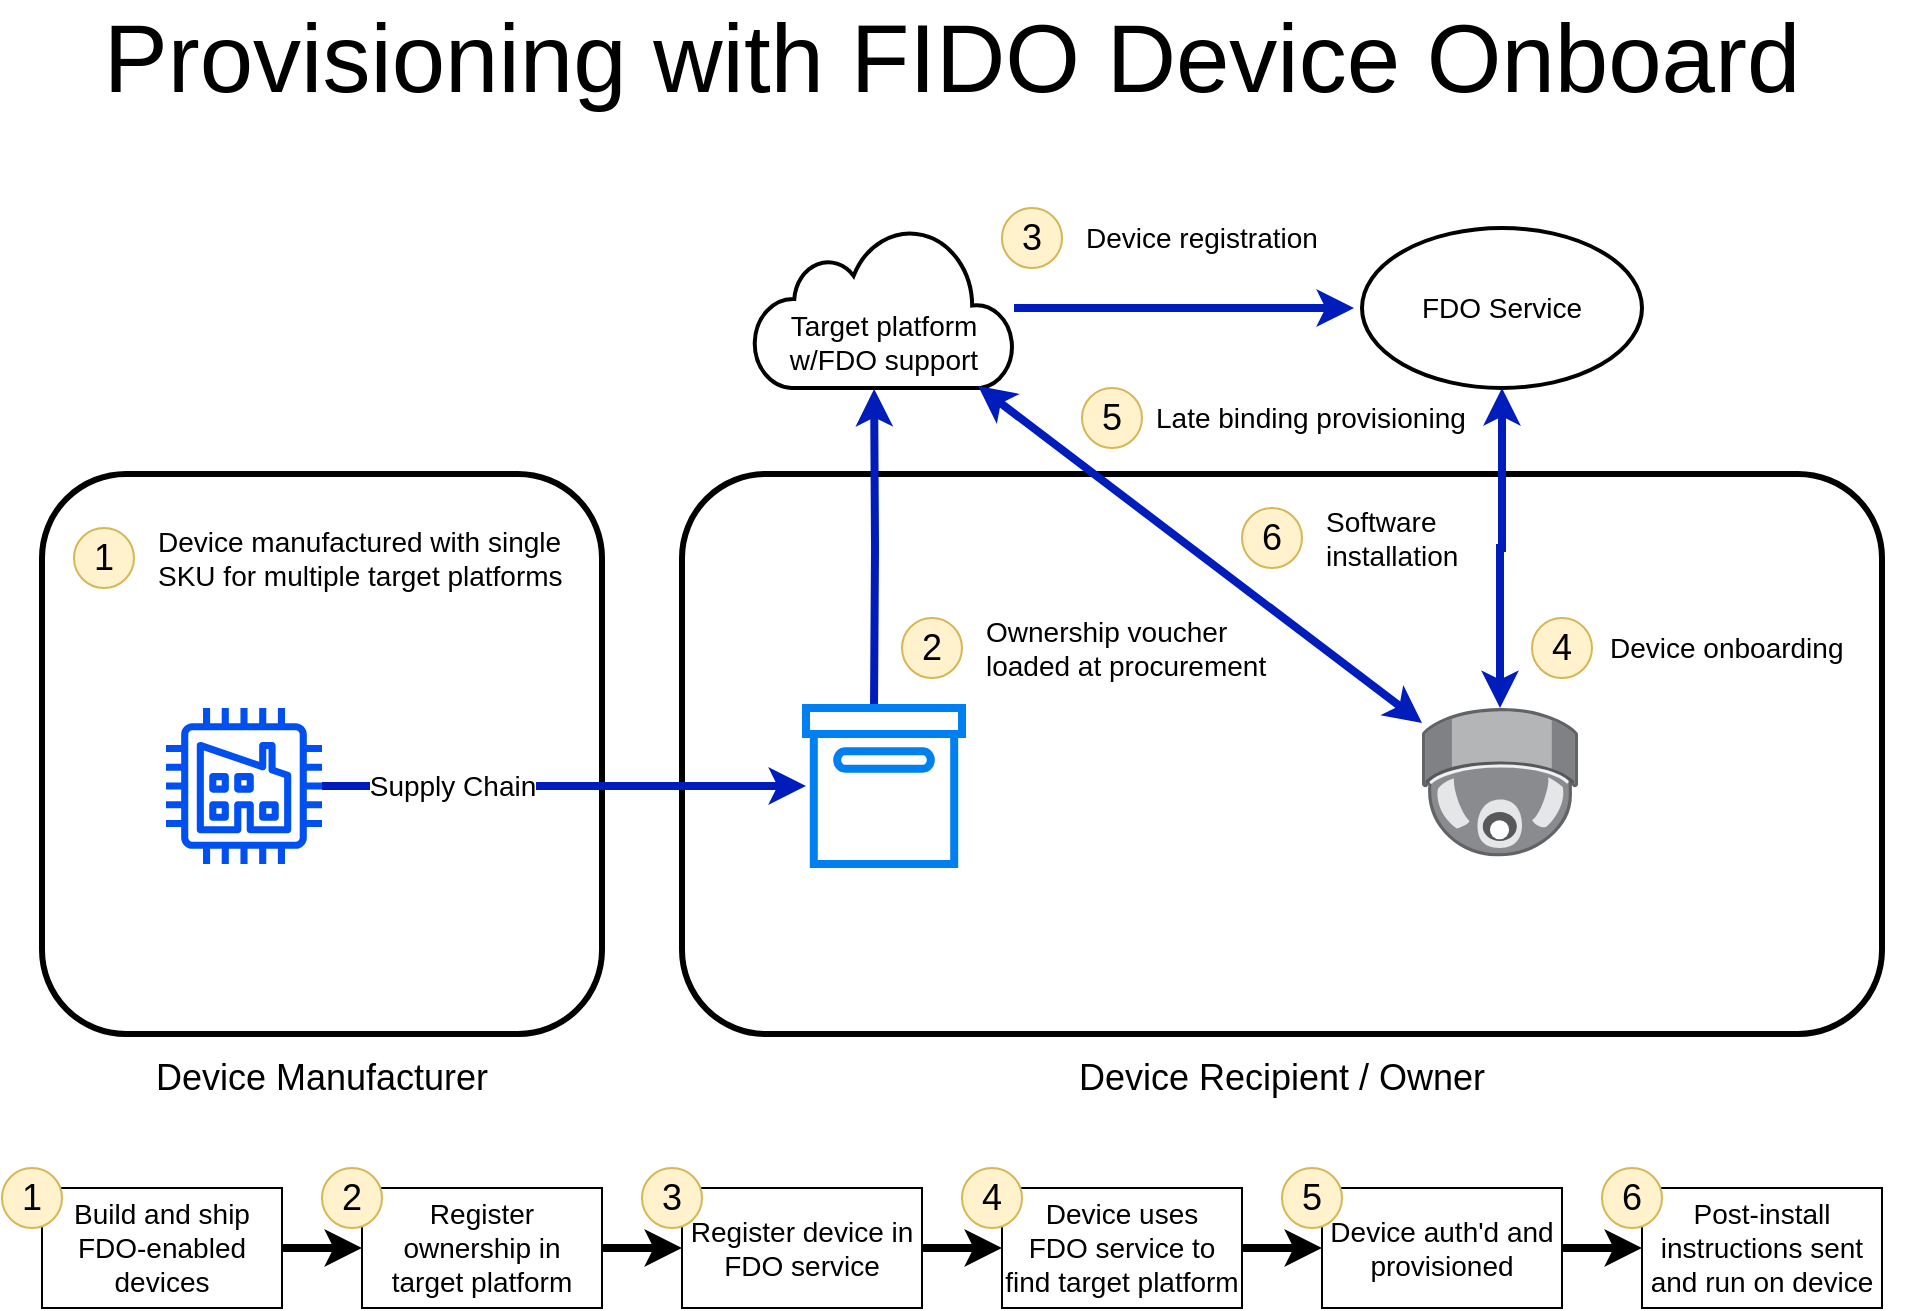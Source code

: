 <mxfile version="22.0.3" type="device">
  <diagram name="Page-1" id="avN8juVX5ronYETcS8Cm">
    <mxGraphModel dx="1024" dy="793" grid="1" gridSize="10" guides="1" tooltips="1" connect="1" arrows="1" fold="1" page="1" pageScale="1" pageWidth="1600" pageHeight="900" math="0" shadow="0">
      <root>
        <mxCell id="0" />
        <mxCell id="1" parent="0" />
        <mxCell id="r9bCCB6k2ZE7LvcqOjBu-1" value="&lt;font style=&quot;font-size: 48px;&quot;&gt;Provisioning with FIDO Device Onboard&lt;/font&gt;" style="text;strokeColor=none;align=center;fillColor=none;html=1;verticalAlign=middle;whiteSpace=wrap;rounded=0;" vertex="1" parent="1">
          <mxGeometry x="30" y="20" width="930" height="30" as="geometry" />
        </mxCell>
        <mxCell id="r9bCCB6k2ZE7LvcqOjBu-14" style="edgeStyle=orthogonalEdgeStyle;rounded=0;orthogonalLoop=1;jettySize=auto;html=1;entryX=0;entryY=0.5;entryDx=0;entryDy=0;strokeWidth=4;" edge="1" parent="1" source="r9bCCB6k2ZE7LvcqOjBu-2" target="r9bCCB6k2ZE7LvcqOjBu-4">
          <mxGeometry relative="1" as="geometry" />
        </mxCell>
        <mxCell id="r9bCCB6k2ZE7LvcqOjBu-2" value="&lt;font style=&quot;font-size: 14px;&quot;&gt;Build and ship FDO-enabled devices&lt;/font&gt;" style="rounded=0;whiteSpace=wrap;html=1;" vertex="1" parent="1">
          <mxGeometry x="40" y="600" width="120" height="60" as="geometry" />
        </mxCell>
        <mxCell id="r9bCCB6k2ZE7LvcqOjBu-3" value="&lt;font style=&quot;font-size: 18px;&quot;&gt;1&lt;/font&gt;" style="ellipse;whiteSpace=wrap;html=1;aspect=fixed;fillColor=#fff2cc;strokeColor=#d6b656;" vertex="1" parent="1">
          <mxGeometry x="20" y="590" width="30" height="30" as="geometry" />
        </mxCell>
        <mxCell id="r9bCCB6k2ZE7LvcqOjBu-15" style="edgeStyle=orthogonalEdgeStyle;rounded=0;orthogonalLoop=1;jettySize=auto;html=1;entryX=0;entryY=0.5;entryDx=0;entryDy=0;strokeWidth=4;" edge="1" parent="1" source="r9bCCB6k2ZE7LvcqOjBu-4" target="r9bCCB6k2ZE7LvcqOjBu-6">
          <mxGeometry relative="1" as="geometry" />
        </mxCell>
        <mxCell id="r9bCCB6k2ZE7LvcqOjBu-4" value="&lt;font style=&quot;font-size: 14px;&quot;&gt;Register ownership in target platform&lt;/font&gt;" style="rounded=0;whiteSpace=wrap;html=1;" vertex="1" parent="1">
          <mxGeometry x="200" y="600" width="120" height="60" as="geometry" />
        </mxCell>
        <mxCell id="r9bCCB6k2ZE7LvcqOjBu-5" value="&lt;font style=&quot;font-size: 18px;&quot;&gt;2&lt;/font&gt;" style="ellipse;whiteSpace=wrap;html=1;aspect=fixed;fillColor=#fff2cc;strokeColor=#d6b656;" vertex="1" parent="1">
          <mxGeometry x="180" y="590" width="30" height="30" as="geometry" />
        </mxCell>
        <mxCell id="r9bCCB6k2ZE7LvcqOjBu-16" style="edgeStyle=orthogonalEdgeStyle;rounded=0;orthogonalLoop=1;jettySize=auto;html=1;entryX=0;entryY=0.5;entryDx=0;entryDy=0;strokeWidth=4;" edge="1" parent="1" source="r9bCCB6k2ZE7LvcqOjBu-6" target="r9bCCB6k2ZE7LvcqOjBu-8">
          <mxGeometry relative="1" as="geometry" />
        </mxCell>
        <mxCell id="r9bCCB6k2ZE7LvcqOjBu-6" value="&lt;font style=&quot;font-size: 14px;&quot;&gt;Register device in FDO service&lt;/font&gt;" style="rounded=0;whiteSpace=wrap;html=1;" vertex="1" parent="1">
          <mxGeometry x="360" y="600" width="120" height="60" as="geometry" />
        </mxCell>
        <mxCell id="r9bCCB6k2ZE7LvcqOjBu-7" value="&lt;font style=&quot;font-size: 18px;&quot;&gt;3&lt;/font&gt;" style="ellipse;whiteSpace=wrap;html=1;aspect=fixed;fillColor=#fff2cc;strokeColor=#d6b656;" vertex="1" parent="1">
          <mxGeometry x="340" y="590" width="30" height="30" as="geometry" />
        </mxCell>
        <mxCell id="r9bCCB6k2ZE7LvcqOjBu-17" style="edgeStyle=orthogonalEdgeStyle;rounded=0;orthogonalLoop=1;jettySize=auto;html=1;entryX=0;entryY=0.5;entryDx=0;entryDy=0;strokeWidth=4;" edge="1" parent="1" source="r9bCCB6k2ZE7LvcqOjBu-8" target="r9bCCB6k2ZE7LvcqOjBu-10">
          <mxGeometry relative="1" as="geometry" />
        </mxCell>
        <mxCell id="r9bCCB6k2ZE7LvcqOjBu-8" value="&lt;font style=&quot;font-size: 14px;&quot;&gt;Device uses&lt;br&gt;FDO service to find target platform&lt;/font&gt;" style="rounded=0;whiteSpace=wrap;html=1;" vertex="1" parent="1">
          <mxGeometry x="520" y="600" width="120" height="60" as="geometry" />
        </mxCell>
        <mxCell id="r9bCCB6k2ZE7LvcqOjBu-9" value="&lt;font style=&quot;font-size: 18px;&quot;&gt;4&lt;/font&gt;" style="ellipse;whiteSpace=wrap;html=1;aspect=fixed;fillColor=#fff2cc;strokeColor=#d6b656;" vertex="1" parent="1">
          <mxGeometry x="500" y="590" width="30" height="30" as="geometry" />
        </mxCell>
        <mxCell id="r9bCCB6k2ZE7LvcqOjBu-18" style="edgeStyle=orthogonalEdgeStyle;rounded=0;orthogonalLoop=1;jettySize=auto;html=1;entryX=0;entryY=0.5;entryDx=0;entryDy=0;strokeWidth=4;" edge="1" parent="1" source="r9bCCB6k2ZE7LvcqOjBu-10" target="r9bCCB6k2ZE7LvcqOjBu-12">
          <mxGeometry relative="1" as="geometry" />
        </mxCell>
        <mxCell id="r9bCCB6k2ZE7LvcqOjBu-10" value="&lt;font style=&quot;font-size: 14px;&quot;&gt;Device auth&#39;d and provisioned&lt;/font&gt;" style="rounded=0;whiteSpace=wrap;html=1;" vertex="1" parent="1">
          <mxGeometry x="680" y="600" width="120" height="60" as="geometry" />
        </mxCell>
        <mxCell id="r9bCCB6k2ZE7LvcqOjBu-11" value="&lt;font style=&quot;font-size: 18px;&quot;&gt;5&lt;/font&gt;" style="ellipse;whiteSpace=wrap;html=1;aspect=fixed;fillColor=#fff2cc;strokeColor=#d6b656;" vertex="1" parent="1">
          <mxGeometry x="660" y="590" width="30" height="30" as="geometry" />
        </mxCell>
        <mxCell id="r9bCCB6k2ZE7LvcqOjBu-12" value="&lt;font style=&quot;font-size: 14px;&quot;&gt;Post-install instructions sent and run on device&lt;/font&gt;" style="rounded=0;whiteSpace=wrap;html=1;" vertex="1" parent="1">
          <mxGeometry x="840" y="600" width="120" height="60" as="geometry" />
        </mxCell>
        <mxCell id="r9bCCB6k2ZE7LvcqOjBu-13" value="&lt;font style=&quot;font-size: 18px;&quot;&gt;6&lt;/font&gt;" style="ellipse;whiteSpace=wrap;html=1;aspect=fixed;fillColor=#fff2cc;strokeColor=#d6b656;" vertex="1" parent="1">
          <mxGeometry x="820" y="590" width="30" height="30" as="geometry" />
        </mxCell>
        <mxCell id="r9bCCB6k2ZE7LvcqOjBu-19" value="" style="rounded=1;whiteSpace=wrap;html=1;strokeWidth=3;" vertex="1" parent="1">
          <mxGeometry x="40" y="243" width="280" height="280" as="geometry" />
        </mxCell>
        <mxCell id="r9bCCB6k2ZE7LvcqOjBu-20" value="" style="rounded=1;whiteSpace=wrap;html=1;strokeWidth=3;" vertex="1" parent="1">
          <mxGeometry x="360" y="243" width="600" height="280" as="geometry" />
        </mxCell>
        <mxCell id="r9bCCB6k2ZE7LvcqOjBu-21" value="&lt;font style=&quot;font-size: 18px;&quot;&gt;Device Manufacturer&lt;/font&gt;" style="text;strokeColor=none;align=center;fillColor=none;html=1;verticalAlign=middle;whiteSpace=wrap;rounded=0;" vertex="1" parent="1">
          <mxGeometry x="80" y="530" width="200" height="30" as="geometry" />
        </mxCell>
        <mxCell id="r9bCCB6k2ZE7LvcqOjBu-22" value="&lt;font style=&quot;font-size: 18px;&quot;&gt;Device Recipient / Owner&lt;/font&gt;" style="text;strokeColor=none;align=center;fillColor=none;html=1;verticalAlign=middle;whiteSpace=wrap;rounded=0;" vertex="1" parent="1">
          <mxGeometry x="550" y="530" width="220" height="30" as="geometry" />
        </mxCell>
        <mxCell id="r9bCCB6k2ZE7LvcqOjBu-25" value="" style="group" vertex="1" connectable="0" parent="1">
          <mxGeometry x="396" y="120" width="130" height="80" as="geometry" />
        </mxCell>
        <mxCell id="r9bCCB6k2ZE7LvcqOjBu-23" value="" style="html=1;verticalLabelPosition=bottom;align=center;labelBackgroundColor=#ffffff;verticalAlign=top;strokeWidth=2;strokeColor=#000000;shadow=0;dashed=0;shape=mxgraph.ios7.icons.cloud;" vertex="1" parent="r9bCCB6k2ZE7LvcqOjBu-25">
          <mxGeometry width="130" height="80" as="geometry" />
        </mxCell>
        <mxCell id="r9bCCB6k2ZE7LvcqOjBu-24" value="&lt;font style=&quot;font-size: 14px;&quot;&gt;Target platform w/FDO support&lt;/font&gt;" style="text;strokeColor=none;align=center;fillColor=none;html=1;verticalAlign=middle;whiteSpace=wrap;rounded=0;" vertex="1" parent="r9bCCB6k2ZE7LvcqOjBu-25">
          <mxGeometry x="15" y="42" width="100" height="30" as="geometry" />
        </mxCell>
        <mxCell id="r9bCCB6k2ZE7LvcqOjBu-33" style="edgeStyle=orthogonalEdgeStyle;rounded=0;orthogonalLoop=1;jettySize=auto;html=1;fillColor=#0050ef;strokeColor=#001DBC;strokeWidth=4;entryX=0.462;entryY=1.006;entryDx=0;entryDy=0;entryPerimeter=0;exitX=0.462;exitY=1.006;exitDx=0;exitDy=0;exitPerimeter=0;" edge="1" parent="r9bCCB6k2ZE7LvcqOjBu-25" target="r9bCCB6k2ZE7LvcqOjBu-23">
          <mxGeometry relative="1" as="geometry">
            <mxPoint x="60" y="240" as="sourcePoint" />
            <mxPoint x="66" y="90" as="targetPoint" />
          </mxGeometry>
        </mxCell>
        <mxCell id="r9bCCB6k2ZE7LvcqOjBu-26" value="&lt;font style=&quot;font-size: 14px;&quot;&gt;FDO Service&lt;/font&gt;" style="ellipse;whiteSpace=wrap;html=1;strokeWidth=2;" vertex="1" parent="1">
          <mxGeometry x="700" y="120" width="140" height="80" as="geometry" />
        </mxCell>
        <mxCell id="r9bCCB6k2ZE7LvcqOjBu-31" style="edgeStyle=orthogonalEdgeStyle;rounded=0;orthogonalLoop=1;jettySize=auto;html=1;strokeWidth=4;fillColor=#0050ef;strokeColor=#001DBC;" edge="1" parent="1" source="r9bCCB6k2ZE7LvcqOjBu-27" target="r9bCCB6k2ZE7LvcqOjBu-30">
          <mxGeometry relative="1" as="geometry" />
        </mxCell>
        <mxCell id="r9bCCB6k2ZE7LvcqOjBu-32" value="&lt;font style=&quot;font-size: 14px;&quot;&gt;Supply Chain&lt;/font&gt;" style="edgeLabel;html=1;align=center;verticalAlign=middle;resizable=0;points=[];" vertex="1" connectable="0" parent="r9bCCB6k2ZE7LvcqOjBu-31">
          <mxGeometry x="-0.468" y="1" relative="1" as="geometry">
            <mxPoint y="1" as="offset" />
          </mxGeometry>
        </mxCell>
        <mxCell id="r9bCCB6k2ZE7LvcqOjBu-27" value="" style="sketch=0;outlineConnect=0;dashed=0;verticalLabelPosition=bottom;verticalAlign=top;align=center;html=1;fontSize=12;fontStyle=0;aspect=fixed;pointerEvents=1;shape=mxgraph.aws4.factory;fillColor=#0050ef;strokeColor=#001DBC;fontColor=#ffffff;" vertex="1" parent="1">
          <mxGeometry x="102" y="360" width="78" height="78" as="geometry" />
        </mxCell>
        <mxCell id="r9bCCB6k2ZE7LvcqOjBu-28" value="&lt;font style=&quot;font-size: 18px;&quot;&gt;1&lt;/font&gt;" style="ellipse;whiteSpace=wrap;html=1;aspect=fixed;fillColor=#fff2cc;strokeColor=#d6b656;" vertex="1" parent="1">
          <mxGeometry x="56" y="270" width="30" height="30" as="geometry" />
        </mxCell>
        <mxCell id="r9bCCB6k2ZE7LvcqOjBu-29" value="&lt;font style=&quot;font-size: 14px;&quot;&gt;Device manufactured with single SKU for multiple target platforms&lt;/font&gt;" style="text;strokeColor=none;align=left;fillColor=none;html=1;verticalAlign=middle;whiteSpace=wrap;rounded=0;" vertex="1" parent="1">
          <mxGeometry x="96" y="270" width="220" height="30" as="geometry" />
        </mxCell>
        <mxCell id="r9bCCB6k2ZE7LvcqOjBu-30" value="" style="html=1;verticalLabelPosition=bottom;align=center;labelBackgroundColor=#ffffff;verticalAlign=top;strokeWidth=4;strokeColor=#0080F0;shadow=0;dashed=0;shape=mxgraph.ios7.icons.box;" vertex="1" parent="1">
          <mxGeometry x="422" y="360" width="78" height="78" as="geometry" />
        </mxCell>
        <mxCell id="r9bCCB6k2ZE7LvcqOjBu-34" value="&lt;font style=&quot;font-size: 18px;&quot;&gt;2&lt;/font&gt;" style="ellipse;whiteSpace=wrap;html=1;aspect=fixed;fillColor=#fff2cc;strokeColor=#d6b656;" vertex="1" parent="1">
          <mxGeometry x="470" y="315" width="30" height="30" as="geometry" />
        </mxCell>
        <mxCell id="r9bCCB6k2ZE7LvcqOjBu-35" value="&lt;font style=&quot;font-size: 14px;&quot;&gt;Ownership voucher loaded at procurement&lt;/font&gt;" style="text;strokeColor=none;align=left;fillColor=none;html=1;verticalAlign=middle;whiteSpace=wrap;rounded=0;" vertex="1" parent="1">
          <mxGeometry x="510" y="315" width="160" height="30" as="geometry" />
        </mxCell>
        <mxCell id="r9bCCB6k2ZE7LvcqOjBu-36" style="edgeStyle=orthogonalEdgeStyle;rounded=0;orthogonalLoop=1;jettySize=auto;html=1;entryX=0;entryY=0.713;entryDx=0;entryDy=0;entryPerimeter=0;fillColor=#0050ef;strokeColor=#001DBC;strokeWidth=4;" edge="1" parent="1">
          <mxGeometry relative="1" as="geometry">
            <mxPoint x="526" y="160" as="sourcePoint" />
            <mxPoint x="696" y="160.04" as="targetPoint" />
          </mxGeometry>
        </mxCell>
        <mxCell id="r9bCCB6k2ZE7LvcqOjBu-37" value="&lt;font style=&quot;font-size: 18px;&quot;&gt;3&lt;/font&gt;" style="ellipse;whiteSpace=wrap;html=1;aspect=fixed;fillColor=#fff2cc;strokeColor=#d6b656;" vertex="1" parent="1">
          <mxGeometry x="520" y="110" width="30" height="30" as="geometry" />
        </mxCell>
        <mxCell id="r9bCCB6k2ZE7LvcqOjBu-38" value="&lt;font style=&quot;font-size: 14px;&quot;&gt;Device registration&lt;/font&gt;" style="text;strokeColor=none;align=left;fillColor=none;html=1;verticalAlign=middle;whiteSpace=wrap;rounded=0;" vertex="1" parent="1">
          <mxGeometry x="560" y="110" width="160" height="30" as="geometry" />
        </mxCell>
        <mxCell id="r9bCCB6k2ZE7LvcqOjBu-40" style="edgeStyle=orthogonalEdgeStyle;rounded=0;orthogonalLoop=1;jettySize=auto;html=1;entryX=0.5;entryY=1;entryDx=0;entryDy=0;fillColor=#0050ef;strokeColor=#001DBC;strokeWidth=4;startArrow=classic;startFill=1;" edge="1" parent="1" source="r9bCCB6k2ZE7LvcqOjBu-39" target="r9bCCB6k2ZE7LvcqOjBu-26">
          <mxGeometry relative="1" as="geometry" />
        </mxCell>
        <mxCell id="r9bCCB6k2ZE7LvcqOjBu-39" value="" style="points=[];aspect=fixed;html=1;align=center;shadow=0;dashed=0;image;image=img/lib/allied_telesis/security/Surveillance_Camera_Ceiling.svg;fontColor=#4277BB;fontSize=13;" vertex="1" parent="1">
          <mxGeometry x="730" y="360.005" width="78" height="74.22" as="geometry" />
        </mxCell>
        <mxCell id="r9bCCB6k2ZE7LvcqOjBu-41" value="&lt;font style=&quot;font-size: 18px;&quot;&gt;4&lt;/font&gt;" style="ellipse;whiteSpace=wrap;html=1;aspect=fixed;fillColor=#fff2cc;strokeColor=#d6b656;" vertex="1" parent="1">
          <mxGeometry x="785" y="315" width="30" height="30" as="geometry" />
        </mxCell>
        <mxCell id="r9bCCB6k2ZE7LvcqOjBu-42" value="&lt;font style=&quot;font-size: 14px;&quot;&gt;Device onboarding&lt;/font&gt;" style="text;strokeColor=none;align=left;fillColor=none;html=1;verticalAlign=middle;whiteSpace=wrap;rounded=0;" vertex="1" parent="1">
          <mxGeometry x="822" y="315" width="160" height="30" as="geometry" />
        </mxCell>
        <mxCell id="r9bCCB6k2ZE7LvcqOjBu-43" style="rounded=0;orthogonalLoop=1;jettySize=auto;html=1;entryX=0.862;entryY=0.988;entryDx=0;entryDy=0;entryPerimeter=0;fillColor=#0050ef;strokeColor=#001DBC;strokeWidth=4;endArrow=classic;endFill=1;startArrow=classic;startFill=1;" edge="1" parent="1" source="r9bCCB6k2ZE7LvcqOjBu-39" target="r9bCCB6k2ZE7LvcqOjBu-23">
          <mxGeometry relative="1" as="geometry" />
        </mxCell>
        <mxCell id="r9bCCB6k2ZE7LvcqOjBu-44" value="&lt;font style=&quot;font-size: 18px;&quot;&gt;5&lt;/font&gt;" style="ellipse;whiteSpace=wrap;html=1;aspect=fixed;fillColor=#fff2cc;strokeColor=#d6b656;" vertex="1" parent="1">
          <mxGeometry x="560" y="200" width="30" height="30" as="geometry" />
        </mxCell>
        <mxCell id="r9bCCB6k2ZE7LvcqOjBu-45" value="&lt;font style=&quot;font-size: 18px;&quot;&gt;6&lt;/font&gt;" style="ellipse;whiteSpace=wrap;html=1;aspect=fixed;fillColor=#fff2cc;strokeColor=#d6b656;" vertex="1" parent="1">
          <mxGeometry x="640" y="260" width="30" height="30" as="geometry" />
        </mxCell>
        <mxCell id="r9bCCB6k2ZE7LvcqOjBu-46" value="&lt;font style=&quot;font-size: 14px;&quot;&gt;Late binding provisioning&lt;/font&gt;" style="text;strokeColor=none;align=left;fillColor=none;html=1;verticalAlign=middle;whiteSpace=wrap;rounded=0;" vertex="1" parent="1">
          <mxGeometry x="595" y="200" width="160" height="30" as="geometry" />
        </mxCell>
        <mxCell id="r9bCCB6k2ZE7LvcqOjBu-47" value="&lt;font style=&quot;font-size: 14px;&quot;&gt;Software&lt;br&gt;installation&lt;br&gt;&lt;/font&gt;" style="text;strokeColor=none;align=left;fillColor=none;html=1;verticalAlign=middle;whiteSpace=wrap;rounded=0;" vertex="1" parent="1">
          <mxGeometry x="680" y="260" width="160" height="30" as="geometry" />
        </mxCell>
      </root>
    </mxGraphModel>
  </diagram>
</mxfile>
